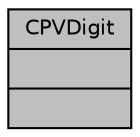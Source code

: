 digraph "CPVDigit"
{
 // INTERACTIVE_SVG=YES
  bgcolor="transparent";
  edge [fontname="Helvetica",fontsize="10",labelfontname="Helvetica",labelfontsize="10"];
  node [fontname="Helvetica",fontsize="10",shape=record];
  Node1 [label="{CPVDigit\n||}",height=0.2,width=0.4,color="black", fillcolor="grey75", style="filled", fontcolor="black"];
}
